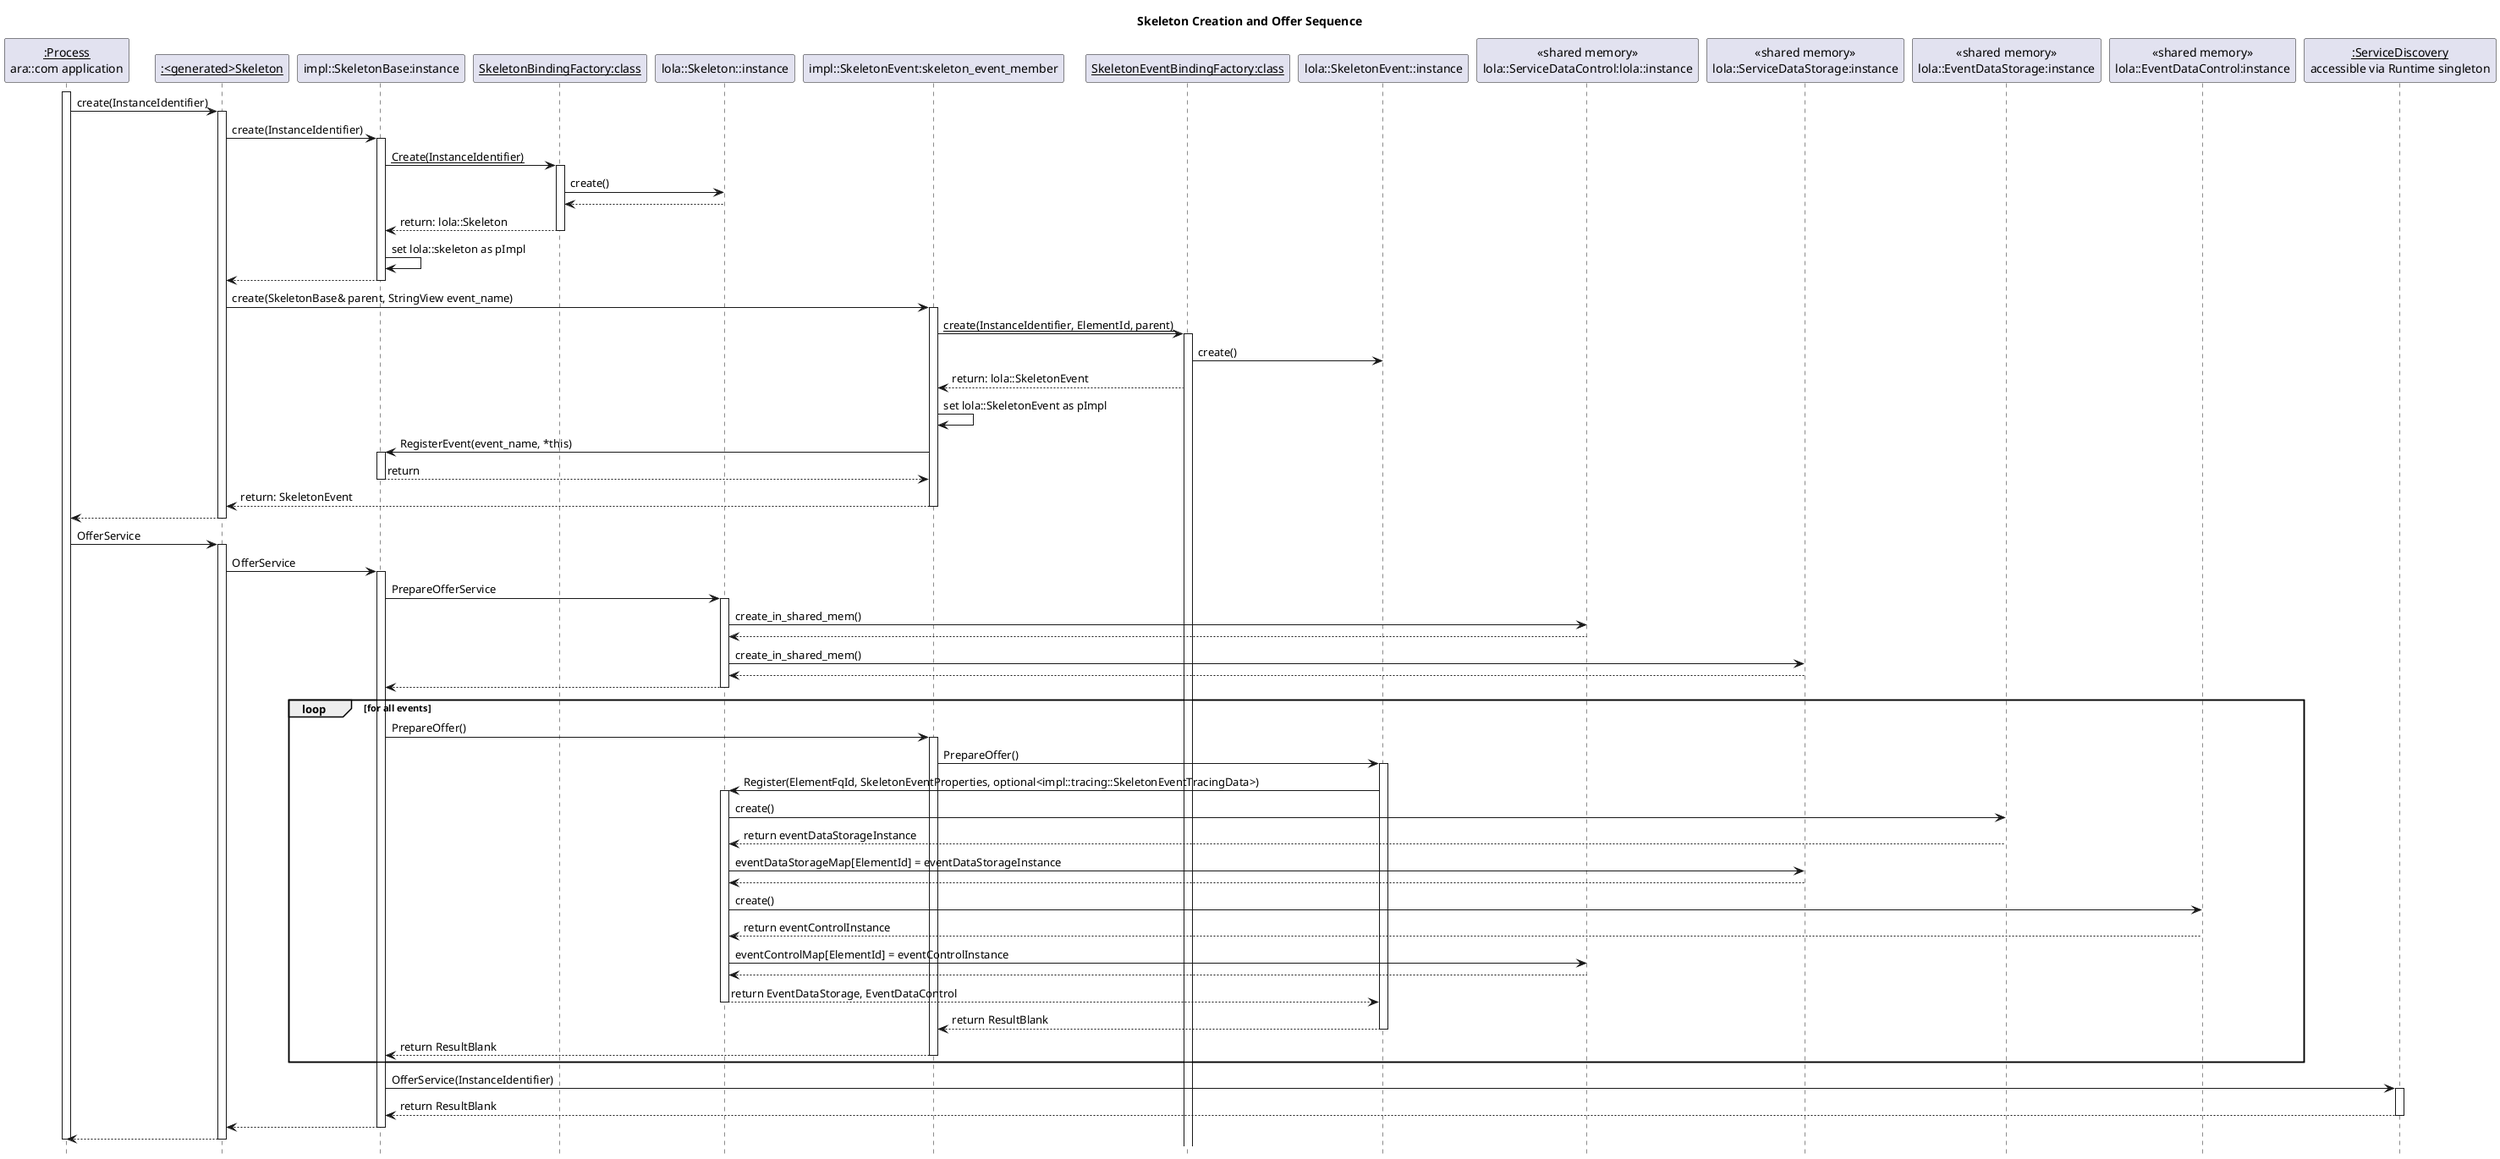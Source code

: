 @startuml skeleton_create_offer_seq
title "Skeleton Creation and Offer Sequence"
hide footbox

participant "<u>:Process</u>\nara::com application" as Process
participant "<u>:<generated>Skeleton</u>" as GenSkeleton
participant "impl::SkeletonBase:instance" as SkeletonBase
participant "<u>SkeletonBindingFactory:class</u>" as SkeletonBindingFactory
participant "lola::Skeleton::instance" as LolaSkeleton
participant "impl::SkeletonEvent:skeleton_event_member" as SkeletonEvent
participant "<u>SkeletonEventBindingFactory:class</u>" as SkeletonEventBindingFactory
participant "lola::SkeletonEvent::instance" as LolaSkeletonEvent
participant "<<shared memory>>\nlola::ServiceDataControl:lola::instance" as ServiceDataControl
participant "<<shared memory>>\nlola::ServiceDataStorage:instance" as ServiceDataStorage
participant "<<shared memory>>\nlola::EventDataStorage:instance" as EventDataStorage
participant "<<shared memory>>\nlola::EventDataControl:instance" as EventDataControl
participant "<u>:ServiceDiscovery</u>\naccessible via Runtime singleton" as ServiceDiscovery

activate Process

Process -> GenSkeleton: create(InstanceIdentifier)
activate GenSkeleton

GenSkeleton -> SkeletonBase: create(InstanceIdentifier)
activate SkeletonBase

SkeletonBase -> SkeletonBindingFactory: <u>Create(InstanceIdentifier)</u>
activate SkeletonBindingFactory

SkeletonBindingFactory -> LolaSkeleton: create()
SkeletonBindingFactory <-- LolaSkeleton
SkeletonBindingFactory --> SkeletonBase: return: lola::Skeleton
deactivate SkeletonBindingFactory

SkeletonBase -> SkeletonBase: set lola::skeleton as pImpl

SkeletonBase --> GenSkeleton
deactivate SkeletonBase

GenSkeleton -> SkeletonEvent: create(SkeletonBase& parent, StringView event_name)
activate SkeletonEvent

SkeletonEvent -> SkeletonEventBindingFactory: <u>create(InstanceIdentifier, ElementId, parent)</u>
activate SkeletonEventBindingFactory

SkeletonEventBindingFactory -> LolaSkeletonEvent: create()
SkeletonEventBindingFactory --> SkeletonEvent: return: lola::SkeletonEvent

SkeletonEvent -> SkeletonEvent: set lola::SkeletonEvent as pImpl

SkeletonEvent -> SkeletonBase: RegisterEvent(event_name, *this)
activate SkeletonBase
SkeletonBase --> SkeletonEvent: return
deactivate SkeletonBase

SkeletonEvent --> GenSkeleton: return: SkeletonEvent
deactivate SkeletonEvent

GenSkeleton --> Process
deactivate GenSkeleton

Process -> GenSkeleton: OfferService
activate GenSkeleton

GenSkeleton -> SkeletonBase: OfferService
activate SkeletonBase

SkeletonBase -> LolaSkeleton: PrepareOfferService
activate LolaSkeleton

LolaSkeleton -> ServiceDataControl: create_in_shared_mem()
ServiceDataControl --> LolaSkeleton

LolaSkeleton -> ServiceDataStorage: create_in_shared_mem()
ServiceDataStorage --> LolaSkeleton

LolaSkeleton --> SkeletonBase
deactivate LolaSkeleton

loop for all events

SkeletonBase -> SkeletonEvent: PrepareOffer()
activate SkeletonEvent

SkeletonEvent -> LolaSkeletonEvent: PrepareOffer()
activate LolaSkeletonEvent

LolaSkeleton <- LolaSkeletonEvent: Register(ElementFqId, SkeletonEventProperties, optional<impl::tracing::SkeletonEventTracingData>)

activate LolaSkeleton

LolaSkeleton -> EventDataStorage: create()
EventDataStorage --> LolaSkeleton: return eventDataStorageInstance

LolaSkeleton -> ServiceDataStorage: eventDataStorageMap[ElementId] = eventDataStorageInstance
LolaSkeleton <-- ServiceDataStorage:

LolaSkeleton -> EventDataControl: create()
EventDataControl --> LolaSkeleton: return eventControlInstance

LolaSkeleton -> ServiceDataControl: eventControlMap[ElementId] = eventControlInstance
LolaSkeleton <-- ServiceDataControl

LolaSkeleton --> LolaSkeletonEvent: return EventDataStorage, EventDataControl
deactivate LolaSkeleton

LolaSkeletonEvent --> SkeletonEvent: return ResultBlank
deactivate LolaSkeletonEvent

SkeletonEvent --> SkeletonBase: return ResultBlank
deactivate SkeletonEvent

end loop

deactivate LolaSkeletonEvent
deactivate SkeletonEvent

SkeletonBase -> ServiceDiscovery: OfferService(InstanceIdentifier)
activate ServiceDiscovery
ServiceDiscovery --> SkeletonBase: return ResultBlank
deactivate ServiceDiscovery

SkeletonBase --> GenSkeleton
deactivate SkeletonBase

GenSkeleton --> Process
deactivate GenSkeleton

deactivate Process

@enduml